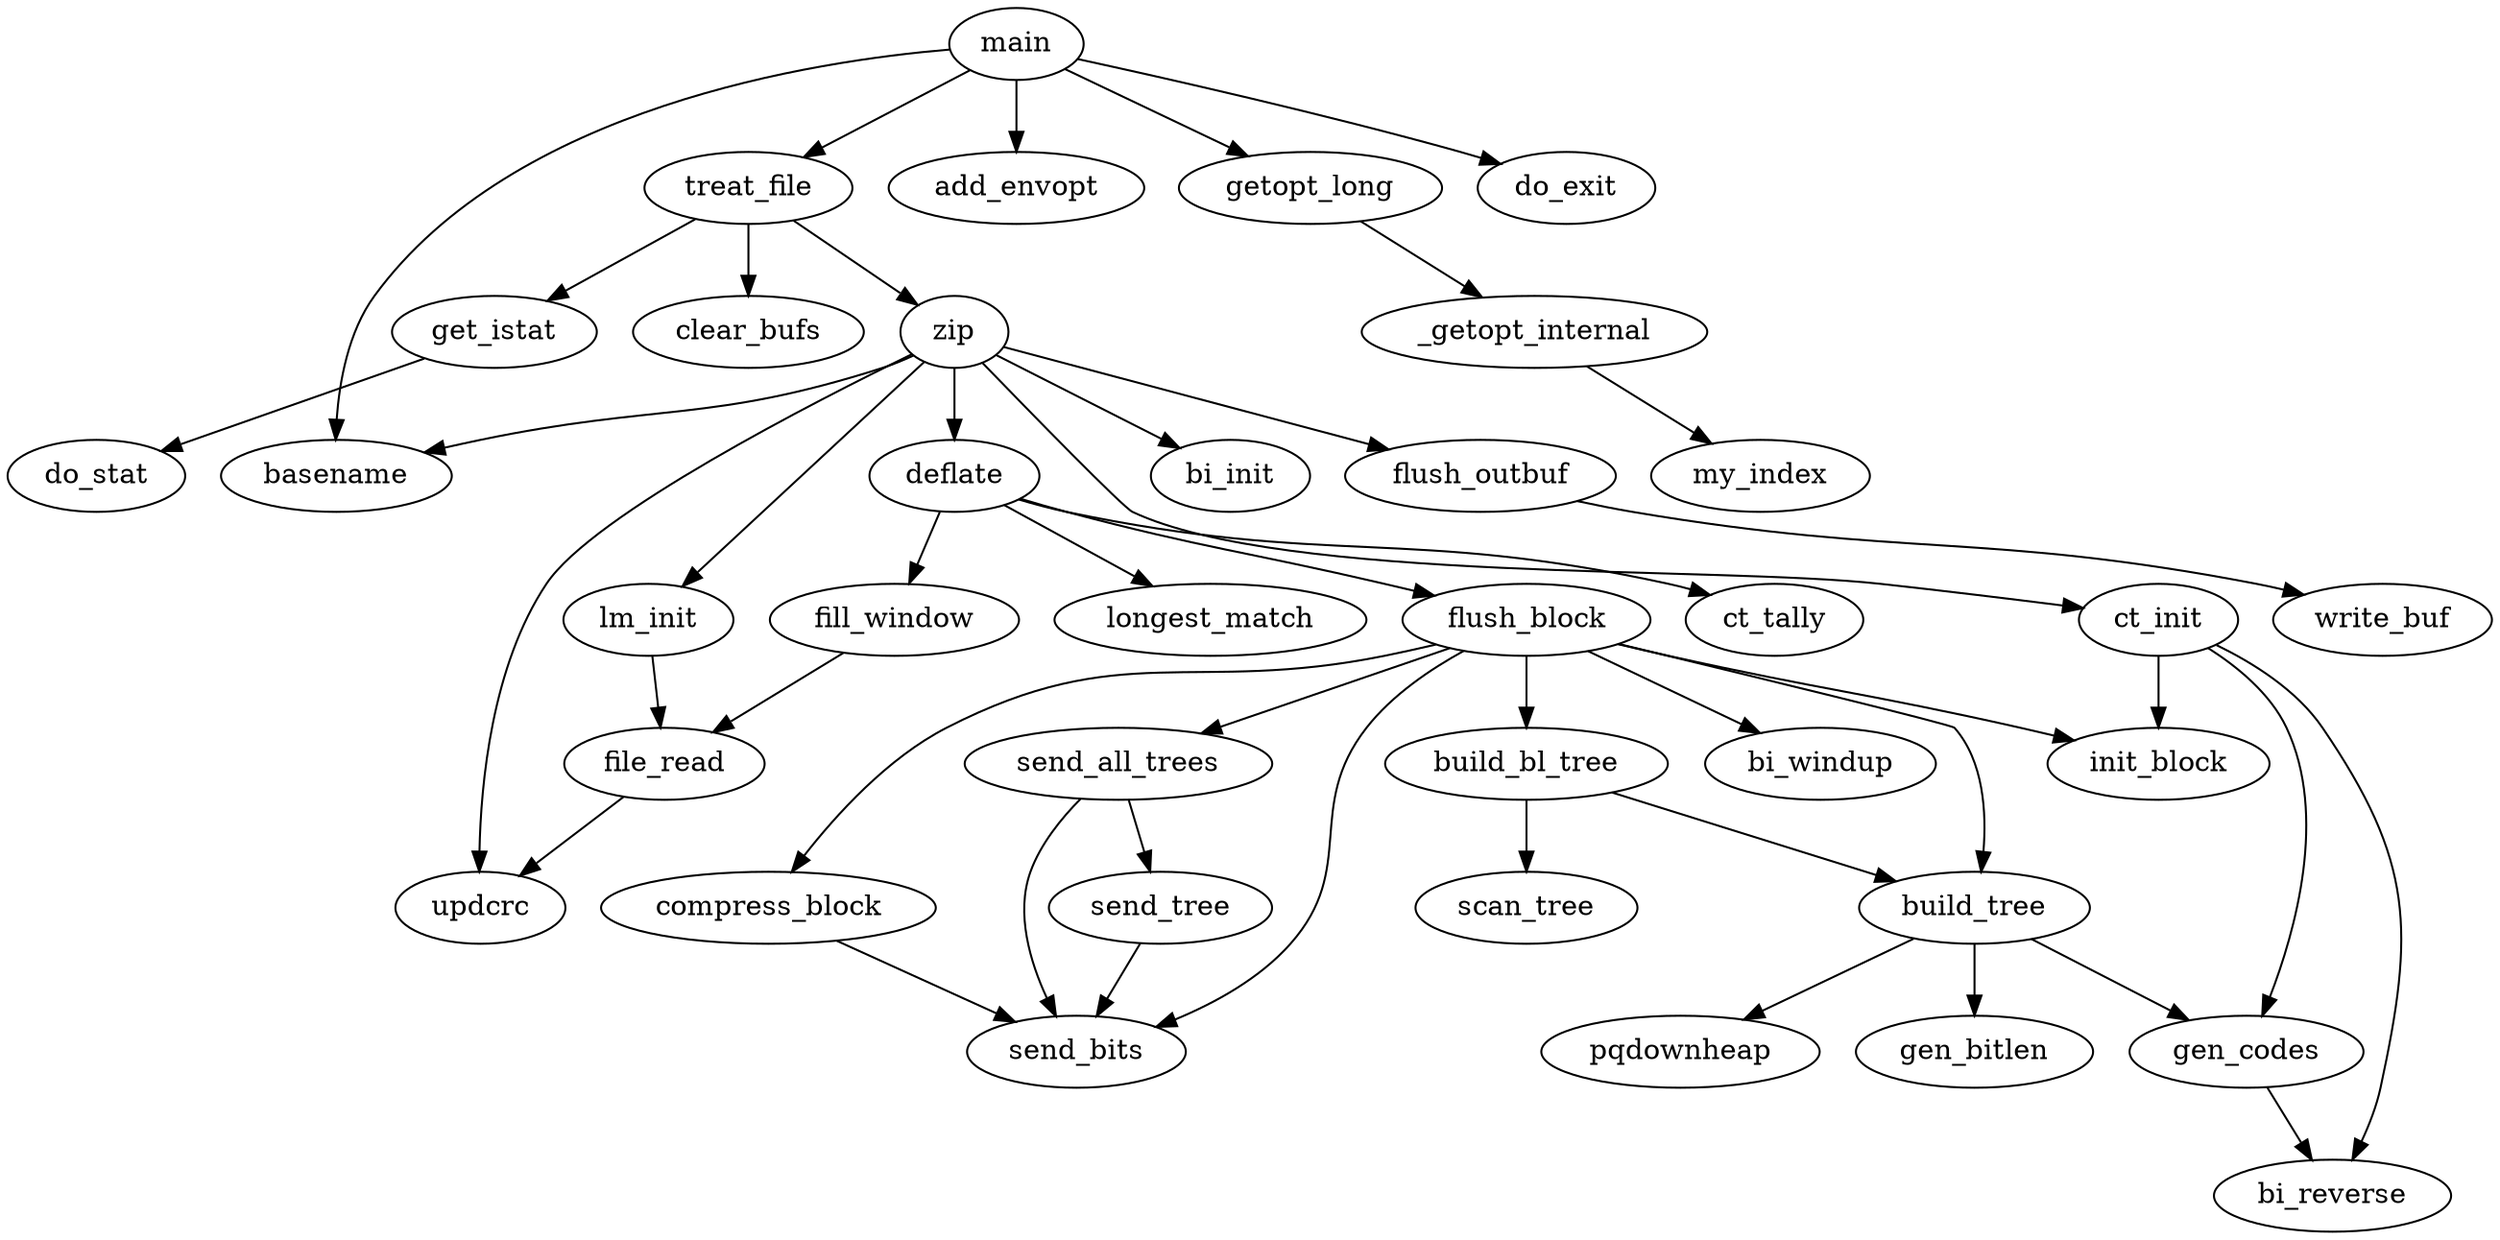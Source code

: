 strict digraph G {
main -> basename;
main -> add_envopt;
main -> getopt_long;
getopt_long -> _getopt_internal;
_getopt_internal -> my_index;
main -> getopt_long;
getopt_long -> _getopt_internal;
main -> treat_file;
treat_file -> get_istat;
get_istat -> do_stat;
treat_file -> clear_bufs;
treat_file -> zip;
zip -> updcrc;
zip -> bi_init;
zip -> ct_init;
ct_init -> gen_codes;
gen_codes -> bi_reverse;
gen_codes -> bi_reverse;
gen_codes -> bi_reverse;
gen_codes -> bi_reverse;
gen_codes -> bi_reverse;
gen_codes -> bi_reverse;
gen_codes -> bi_reverse;
gen_codes -> bi_reverse;
gen_codes -> bi_reverse;
gen_codes -> bi_reverse;
gen_codes -> bi_reverse;
gen_codes -> bi_reverse;
gen_codes -> bi_reverse;
gen_codes -> bi_reverse;
gen_codes -> bi_reverse;
gen_codes -> bi_reverse;
gen_codes -> bi_reverse;
gen_codes -> bi_reverse;
gen_codes -> bi_reverse;
gen_codes -> bi_reverse;
gen_codes -> bi_reverse;
gen_codes -> bi_reverse;
gen_codes -> bi_reverse;
gen_codes -> bi_reverse;
gen_codes -> bi_reverse;
gen_codes -> bi_reverse;
gen_codes -> bi_reverse;
gen_codes -> bi_reverse;
gen_codes -> bi_reverse;
gen_codes -> bi_reverse;
gen_codes -> bi_reverse;
gen_codes -> bi_reverse;
gen_codes -> bi_reverse;
gen_codes -> bi_reverse;
gen_codes -> bi_reverse;
gen_codes -> bi_reverse;
gen_codes -> bi_reverse;
gen_codes -> bi_reverse;
gen_codes -> bi_reverse;
gen_codes -> bi_reverse;
gen_codes -> bi_reverse;
gen_codes -> bi_reverse;
gen_codes -> bi_reverse;
gen_codes -> bi_reverse;
gen_codes -> bi_reverse;
gen_codes -> bi_reverse;
gen_codes -> bi_reverse;
gen_codes -> bi_reverse;
gen_codes -> bi_reverse;
gen_codes -> bi_reverse;
gen_codes -> bi_reverse;
gen_codes -> bi_reverse;
gen_codes -> bi_reverse;
gen_codes -> bi_reverse;
gen_codes -> bi_reverse;
gen_codes -> bi_reverse;
gen_codes -> bi_reverse;
gen_codes -> bi_reverse;
gen_codes -> bi_reverse;
gen_codes -> bi_reverse;
gen_codes -> bi_reverse;
gen_codes -> bi_reverse;
gen_codes -> bi_reverse;
gen_codes -> bi_reverse;
gen_codes -> bi_reverse;
gen_codes -> bi_reverse;
gen_codes -> bi_reverse;
gen_codes -> bi_reverse;
gen_codes -> bi_reverse;
gen_codes -> bi_reverse;
gen_codes -> bi_reverse;
gen_codes -> bi_reverse;
gen_codes -> bi_reverse;
gen_codes -> bi_reverse;
gen_codes -> bi_reverse;
gen_codes -> bi_reverse;
gen_codes -> bi_reverse;
gen_codes -> bi_reverse;
gen_codes -> bi_reverse;
gen_codes -> bi_reverse;
gen_codes -> bi_reverse;
gen_codes -> bi_reverse;
gen_codes -> bi_reverse;
gen_codes -> bi_reverse;
gen_codes -> bi_reverse;
gen_codes -> bi_reverse;
gen_codes -> bi_reverse;
gen_codes -> bi_reverse;
gen_codes -> bi_reverse;
gen_codes -> bi_reverse;
gen_codes -> bi_reverse;
gen_codes -> bi_reverse;
gen_codes -> bi_reverse;
gen_codes -> bi_reverse;
gen_codes -> bi_reverse;
gen_codes -> bi_reverse;
gen_codes -> bi_reverse;
gen_codes -> bi_reverse;
gen_codes -> bi_reverse;
gen_codes -> bi_reverse;
gen_codes -> bi_reverse;
gen_codes -> bi_reverse;
gen_codes -> bi_reverse;
gen_codes -> bi_reverse;
gen_codes -> bi_reverse;
gen_codes -> bi_reverse;
gen_codes -> bi_reverse;
gen_codes -> bi_reverse;
gen_codes -> bi_reverse;
gen_codes -> bi_reverse;
gen_codes -> bi_reverse;
gen_codes -> bi_reverse;
gen_codes -> bi_reverse;
gen_codes -> bi_reverse;
gen_codes -> bi_reverse;
gen_codes -> bi_reverse;
gen_codes -> bi_reverse;
gen_codes -> bi_reverse;
gen_codes -> bi_reverse;
gen_codes -> bi_reverse;
gen_codes -> bi_reverse;
gen_codes -> bi_reverse;
gen_codes -> bi_reverse;
gen_codes -> bi_reverse;
gen_codes -> bi_reverse;
gen_codes -> bi_reverse;
gen_codes -> bi_reverse;
gen_codes -> bi_reverse;
gen_codes -> bi_reverse;
gen_codes -> bi_reverse;
gen_codes -> bi_reverse;
gen_codes -> bi_reverse;
gen_codes -> bi_reverse;
gen_codes -> bi_reverse;
gen_codes -> bi_reverse;
gen_codes -> bi_reverse;
gen_codes -> bi_reverse;
gen_codes -> bi_reverse;
gen_codes -> bi_reverse;
gen_codes -> bi_reverse;
gen_codes -> bi_reverse;
gen_codes -> bi_reverse;
gen_codes -> bi_reverse;
gen_codes -> bi_reverse;
gen_codes -> bi_reverse;
gen_codes -> bi_reverse;
gen_codes -> bi_reverse;
gen_codes -> bi_reverse;
gen_codes -> bi_reverse;
gen_codes -> bi_reverse;
gen_codes -> bi_reverse;
gen_codes -> bi_reverse;
gen_codes -> bi_reverse;
gen_codes -> bi_reverse;
gen_codes -> bi_reverse;
gen_codes -> bi_reverse;
gen_codes -> bi_reverse;
gen_codes -> bi_reverse;
gen_codes -> bi_reverse;
gen_codes -> bi_reverse;
gen_codes -> bi_reverse;
gen_codes -> bi_reverse;
gen_codes -> bi_reverse;
gen_codes -> bi_reverse;
gen_codes -> bi_reverse;
gen_codes -> bi_reverse;
gen_codes -> bi_reverse;
gen_codes -> bi_reverse;
gen_codes -> bi_reverse;
gen_codes -> bi_reverse;
gen_codes -> bi_reverse;
gen_codes -> bi_reverse;
gen_codes -> bi_reverse;
gen_codes -> bi_reverse;
gen_codes -> bi_reverse;
gen_codes -> bi_reverse;
gen_codes -> bi_reverse;
gen_codes -> bi_reverse;
gen_codes -> bi_reverse;
gen_codes -> bi_reverse;
gen_codes -> bi_reverse;
gen_codes -> bi_reverse;
gen_codes -> bi_reverse;
gen_codes -> bi_reverse;
gen_codes -> bi_reverse;
gen_codes -> bi_reverse;
gen_codes -> bi_reverse;
gen_codes -> bi_reverse;
gen_codes -> bi_reverse;
gen_codes -> bi_reverse;
gen_codes -> bi_reverse;
gen_codes -> bi_reverse;
gen_codes -> bi_reverse;
gen_codes -> bi_reverse;
gen_codes -> bi_reverse;
gen_codes -> bi_reverse;
gen_codes -> bi_reverse;
gen_codes -> bi_reverse;
gen_codes -> bi_reverse;
gen_codes -> bi_reverse;
gen_codes -> bi_reverse;
gen_codes -> bi_reverse;
gen_codes -> bi_reverse;
gen_codes -> bi_reverse;
gen_codes -> bi_reverse;
gen_codes -> bi_reverse;
gen_codes -> bi_reverse;
gen_codes -> bi_reverse;
gen_codes -> bi_reverse;
gen_codes -> bi_reverse;
gen_codes -> bi_reverse;
gen_codes -> bi_reverse;
gen_codes -> bi_reverse;
gen_codes -> bi_reverse;
gen_codes -> bi_reverse;
gen_codes -> bi_reverse;
gen_codes -> bi_reverse;
gen_codes -> bi_reverse;
gen_codes -> bi_reverse;
gen_codes -> bi_reverse;
gen_codes -> bi_reverse;
gen_codes -> bi_reverse;
gen_codes -> bi_reverse;
gen_codes -> bi_reverse;
gen_codes -> bi_reverse;
gen_codes -> bi_reverse;
gen_codes -> bi_reverse;
gen_codes -> bi_reverse;
gen_codes -> bi_reverse;
gen_codes -> bi_reverse;
gen_codes -> bi_reverse;
gen_codes -> bi_reverse;
gen_codes -> bi_reverse;
gen_codes -> bi_reverse;
gen_codes -> bi_reverse;
gen_codes -> bi_reverse;
gen_codes -> bi_reverse;
gen_codes -> bi_reverse;
gen_codes -> bi_reverse;
gen_codes -> bi_reverse;
gen_codes -> bi_reverse;
gen_codes -> bi_reverse;
gen_codes -> bi_reverse;
gen_codes -> bi_reverse;
gen_codes -> bi_reverse;
gen_codes -> bi_reverse;
gen_codes -> bi_reverse;
gen_codes -> bi_reverse;
gen_codes -> bi_reverse;
gen_codes -> bi_reverse;
gen_codes -> bi_reverse;
gen_codes -> bi_reverse;
gen_codes -> bi_reverse;
gen_codes -> bi_reverse;
gen_codes -> bi_reverse;
gen_codes -> bi_reverse;
gen_codes -> bi_reverse;
gen_codes -> bi_reverse;
gen_codes -> bi_reverse;
gen_codes -> bi_reverse;
gen_codes -> bi_reverse;
gen_codes -> bi_reverse;
gen_codes -> bi_reverse;
gen_codes -> bi_reverse;
gen_codes -> bi_reverse;
gen_codes -> bi_reverse;
gen_codes -> bi_reverse;
gen_codes -> bi_reverse;
gen_codes -> bi_reverse;
gen_codes -> bi_reverse;
gen_codes -> bi_reverse;
gen_codes -> bi_reverse;
gen_codes -> bi_reverse;
gen_codes -> bi_reverse;
gen_codes -> bi_reverse;
gen_codes -> bi_reverse;
gen_codes -> bi_reverse;
gen_codes -> bi_reverse;
gen_codes -> bi_reverse;
gen_codes -> bi_reverse;
gen_codes -> bi_reverse;
gen_codes -> bi_reverse;
gen_codes -> bi_reverse;
gen_codes -> bi_reverse;
gen_codes -> bi_reverse;
gen_codes -> bi_reverse;
gen_codes -> bi_reverse;
gen_codes -> bi_reverse;
ct_init -> bi_reverse;
ct_init -> bi_reverse;
ct_init -> bi_reverse;
ct_init -> bi_reverse;
ct_init -> bi_reverse;
ct_init -> bi_reverse;
ct_init -> bi_reverse;
ct_init -> bi_reverse;
ct_init -> bi_reverse;
ct_init -> bi_reverse;
ct_init -> bi_reverse;
ct_init -> bi_reverse;
ct_init -> bi_reverse;
ct_init -> bi_reverse;
ct_init -> bi_reverse;
ct_init -> bi_reverse;
ct_init -> bi_reverse;
ct_init -> bi_reverse;
ct_init -> bi_reverse;
ct_init -> bi_reverse;
ct_init -> bi_reverse;
ct_init -> bi_reverse;
ct_init -> bi_reverse;
ct_init -> bi_reverse;
ct_init -> bi_reverse;
ct_init -> bi_reverse;
ct_init -> bi_reverse;
ct_init -> bi_reverse;
ct_init -> bi_reverse;
ct_init -> bi_reverse;
ct_init -> init_block;
zip -> lm_init;
lm_init -> file_read;
file_read -> updcrc;
zip -> basename;
zip -> deflate;
deflate -> ct_tally;
deflate -> ct_tally;
deflate -> ct_tally;
deflate -> ct_tally;
deflate -> ct_tally;
deflate -> ct_tally;
deflate -> ct_tally;
deflate -> ct_tally;
deflate -> ct_tally;
deflate -> ct_tally;
deflate -> ct_tally;
deflate -> ct_tally;
deflate -> ct_tally;
deflate -> ct_tally;
deflate -> ct_tally;
deflate -> ct_tally;
deflate -> ct_tally;
deflate -> ct_tally;
deflate -> ct_tally;
deflate -> ct_tally;
deflate -> ct_tally;
deflate -> ct_tally;
deflate -> ct_tally;
deflate -> ct_tally;
deflate -> ct_tally;
deflate -> ct_tally;
deflate -> ct_tally;
deflate -> ct_tally;
deflate -> ct_tally;
deflate -> ct_tally;
deflate -> ct_tally;
deflate -> ct_tally;
deflate -> ct_tally;
deflate -> ct_tally;
deflate -> ct_tally;
deflate -> ct_tally;
deflate -> ct_tally;
deflate -> ct_tally;
deflate -> ct_tally;
deflate -> ct_tally;
deflate -> ct_tally;
deflate -> longest_match;
deflate -> ct_tally;
deflate -> longest_match;
deflate -> ct_tally;
deflate -> ct_tally;
deflate -> longest_match;
deflate -> ct_tally;
deflate -> longest_match;
deflate -> ct_tally;
deflate -> ct_tally;
deflate -> ct_tally;
deflate -> longest_match;
deflate -> ct_tally;
deflate -> longest_match;
deflate -> ct_tally;
deflate -> longest_match;
deflate -> ct_tally;
deflate -> longest_match;
deflate -> ct_tally;
deflate -> ct_tally;
deflate -> ct_tally;
deflate -> longest_match;
deflate -> ct_tally;
deflate -> longest_match;
deflate -> ct_tally;
deflate -> longest_match;
deflate -> ct_tally;
deflate -> ct_tally;
deflate -> ct_tally;
deflate -> ct_tally;
deflate -> ct_tally;
deflate -> ct_tally;
deflate -> longest_match;
deflate -> ct_tally;
deflate -> longest_match;
deflate -> ct_tally;
deflate -> ct_tally;
deflate -> ct_tally;
deflate -> ct_tally;
deflate -> longest_match;
deflate -> ct_tally;
deflate -> ct_tally;
deflate -> longest_match;
deflate -> longest_match;
deflate -> ct_tally;
deflate -> ct_tally;
deflate -> longest_match;
deflate -> ct_tally;
deflate -> longest_match;
deflate -> ct_tally;
deflate -> ct_tally;
deflate -> ct_tally;
deflate -> ct_tally;
deflate -> ct_tally;
deflate -> ct_tally;
deflate -> ct_tally;
deflate -> ct_tally;
deflate -> longest_match;
deflate -> ct_tally;
deflate -> longest_match;
deflate -> ct_tally;
deflate -> longest_match;
deflate -> longest_match;
deflate -> ct_tally;
deflate -> longest_match;
deflate -> longest_match;
deflate -> ct_tally;
deflate -> longest_match;
deflate -> longest_match;
deflate -> ct_tally;
deflate -> longest_match;
deflate -> ct_tally;
deflate -> ct_tally;
deflate -> ct_tally;
deflate -> fill_window;
fill_window -> file_read;
deflate -> ct_tally;
deflate -> ct_tally;
deflate -> ct_tally;
deflate -> ct_tally;
deflate -> ct_tally;
deflate -> ct_tally;
deflate -> ct_tally;
deflate -> ct_tally;
deflate -> longest_match;
deflate -> ct_tally;
deflate -> ct_tally;
deflate -> longest_match;
deflate -> ct_tally;
deflate -> ct_tally;
deflate -> ct_tally;
deflate -> longest_match;
deflate -> ct_tally;
deflate -> longest_match;
deflate -> ct_tally;
deflate -> longest_match;
deflate -> longest_match;
deflate -> ct_tally;
deflate -> longest_match;
deflate -> ct_tally;
deflate -> longest_match;
deflate -> longest_match;
deflate -> ct_tally;
deflate -> longest_match;
deflate -> longest_match;
deflate -> ct_tally;
deflate -> longest_match;
deflate -> longest_match;
deflate -> ct_tally;
deflate -> longest_match;
deflate -> ct_tally;
deflate -> longest_match;
deflate -> ct_tally;
deflate -> longest_match;
deflate -> longest_match;
deflate -> ct_tally;
deflate -> longest_match;
deflate -> longest_match;
deflate -> ct_tally;
deflate -> longest_match;
deflate -> ct_tally;
deflate -> longest_match;
deflate -> longest_match;
deflate -> ct_tally;
deflate -> longest_match;
deflate -> ct_tally;
deflate -> longest_match;
deflate -> longest_match;
deflate -> ct_tally;
deflate -> longest_match;
deflate -> ct_tally;
deflate -> longest_match;
deflate -> longest_match;
deflate -> ct_tally;
deflate -> longest_match;
deflate -> longest_match;
deflate -> ct_tally;
deflate -> ct_tally;
deflate -> longest_match;
deflate -> ct_tally;
deflate -> longest_match;
deflate -> ct_tally;
deflate -> longest_match;
deflate -> ct_tally;
deflate -> longest_match;
deflate -> ct_tally;
deflate -> longest_match;
deflate -> longest_match;
deflate -> ct_tally;
deflate -> longest_match;
deflate -> longest_match;
deflate -> ct_tally;
deflate -> longest_match;
deflate -> ct_tally;
deflate -> longest_match;
deflate -> ct_tally;
deflate -> ct_tally;
deflate -> longest_match;
deflate -> longest_match;
deflate -> ct_tally;
deflate -> flush_block;
flush_block -> build_tree;
build_tree -> pqdownheap;
build_tree -> pqdownheap;
build_tree -> pqdownheap;
build_tree -> pqdownheap;
build_tree -> pqdownheap;
build_tree -> pqdownheap;
build_tree -> pqdownheap;
build_tree -> pqdownheap;
build_tree -> pqdownheap;
build_tree -> pqdownheap;
build_tree -> pqdownheap;
build_tree -> pqdownheap;
build_tree -> pqdownheap;
build_tree -> pqdownheap;
build_tree -> pqdownheap;
build_tree -> pqdownheap;
build_tree -> pqdownheap;
build_tree -> pqdownheap;
build_tree -> pqdownheap;
build_tree -> pqdownheap;
build_tree -> pqdownheap;
build_tree -> pqdownheap;
build_tree -> pqdownheap;
build_tree -> pqdownheap;
build_tree -> pqdownheap;
build_tree -> pqdownheap;
build_tree -> pqdownheap;
build_tree -> pqdownheap;
build_tree -> pqdownheap;
build_tree -> pqdownheap;
build_tree -> pqdownheap;
build_tree -> pqdownheap;
build_tree -> pqdownheap;
build_tree -> pqdownheap;
build_tree -> pqdownheap;
build_tree -> pqdownheap;
build_tree -> pqdownheap;
build_tree -> pqdownheap;
build_tree -> pqdownheap;
build_tree -> pqdownheap;
build_tree -> pqdownheap;
build_tree -> pqdownheap;
build_tree -> pqdownheap;
build_tree -> pqdownheap;
build_tree -> pqdownheap;
build_tree -> pqdownheap;
build_tree -> pqdownheap;
build_tree -> pqdownheap;
build_tree -> pqdownheap;
build_tree -> pqdownheap;
build_tree -> pqdownheap;
build_tree -> pqdownheap;
build_tree -> pqdownheap;
build_tree -> pqdownheap;
build_tree -> pqdownheap;
build_tree -> pqdownheap;
build_tree -> pqdownheap;
build_tree -> pqdownheap;
build_tree -> pqdownheap;
build_tree -> pqdownheap;
build_tree -> pqdownheap;
build_tree -> pqdownheap;
build_tree -> pqdownheap;
build_tree -> pqdownheap;
build_tree -> pqdownheap;
build_tree -> pqdownheap;
build_tree -> pqdownheap;
build_tree -> pqdownheap;
build_tree -> pqdownheap;
build_tree -> pqdownheap;
build_tree -> pqdownheap;
build_tree -> pqdownheap;
build_tree -> pqdownheap;
build_tree -> pqdownheap;
build_tree -> pqdownheap;
build_tree -> pqdownheap;
build_tree -> pqdownheap;
build_tree -> pqdownheap;
build_tree -> pqdownheap;
build_tree -> pqdownheap;
build_tree -> pqdownheap;
build_tree -> pqdownheap;
build_tree -> pqdownheap;
build_tree -> pqdownheap;
build_tree -> pqdownheap;
build_tree -> pqdownheap;
build_tree -> pqdownheap;
build_tree -> pqdownheap;
build_tree -> pqdownheap;
build_tree -> pqdownheap;
build_tree -> pqdownheap;
build_tree -> pqdownheap;
build_tree -> pqdownheap;
build_tree -> pqdownheap;
build_tree -> pqdownheap;
build_tree -> pqdownheap;
build_tree -> pqdownheap;
build_tree -> pqdownheap;
build_tree -> pqdownheap;
build_tree -> pqdownheap;
build_tree -> pqdownheap;
build_tree -> pqdownheap;
build_tree -> pqdownheap;
build_tree -> pqdownheap;
build_tree -> pqdownheap;
build_tree -> pqdownheap;
build_tree -> pqdownheap;
build_tree -> pqdownheap;
build_tree -> pqdownheap;
build_tree -> pqdownheap;
build_tree -> pqdownheap;
build_tree -> pqdownheap;
build_tree -> pqdownheap;
build_tree -> pqdownheap;
build_tree -> pqdownheap;
build_tree -> pqdownheap;
build_tree -> pqdownheap;
build_tree -> pqdownheap;
build_tree -> pqdownheap;
build_tree -> pqdownheap;
build_tree -> pqdownheap;
build_tree -> pqdownheap;
build_tree -> pqdownheap;
build_tree -> pqdownheap;
build_tree -> pqdownheap;
build_tree -> pqdownheap;
build_tree -> pqdownheap;
build_tree -> pqdownheap;
build_tree -> pqdownheap;
build_tree -> pqdownheap;
build_tree -> pqdownheap;
build_tree -> pqdownheap;
build_tree -> pqdownheap;
build_tree -> pqdownheap;
build_tree -> pqdownheap;
build_tree -> pqdownheap;
build_tree -> pqdownheap;
build_tree -> pqdownheap;
build_tree -> pqdownheap;
build_tree -> pqdownheap;
build_tree -> gen_bitlen;
build_tree -> gen_codes;
gen_codes -> bi_reverse;
gen_codes -> bi_reverse;
gen_codes -> bi_reverse;
gen_codes -> bi_reverse;
gen_codes -> bi_reverse;
gen_codes -> bi_reverse;
gen_codes -> bi_reverse;
gen_codes -> bi_reverse;
gen_codes -> bi_reverse;
gen_codes -> bi_reverse;
gen_codes -> bi_reverse;
gen_codes -> bi_reverse;
gen_codes -> bi_reverse;
gen_codes -> bi_reverse;
gen_codes -> bi_reverse;
gen_codes -> bi_reverse;
gen_codes -> bi_reverse;
gen_codes -> bi_reverse;
gen_codes -> bi_reverse;
gen_codes -> bi_reverse;
gen_codes -> bi_reverse;
gen_codes -> bi_reverse;
gen_codes -> bi_reverse;
gen_codes -> bi_reverse;
gen_codes -> bi_reverse;
gen_codes -> bi_reverse;
gen_codes -> bi_reverse;
gen_codes -> bi_reverse;
gen_codes -> bi_reverse;
gen_codes -> bi_reverse;
gen_codes -> bi_reverse;
gen_codes -> bi_reverse;
gen_codes -> bi_reverse;
gen_codes -> bi_reverse;
gen_codes -> bi_reverse;
gen_codes -> bi_reverse;
gen_codes -> bi_reverse;
gen_codes -> bi_reverse;
gen_codes -> bi_reverse;
gen_codes -> bi_reverse;
gen_codes -> bi_reverse;
gen_codes -> bi_reverse;
gen_codes -> bi_reverse;
gen_codes -> bi_reverse;
gen_codes -> bi_reverse;
gen_codes -> bi_reverse;
gen_codes -> bi_reverse;
gen_codes -> bi_reverse;
gen_codes -> bi_reverse;
gen_codes -> bi_reverse;
gen_codes -> bi_reverse;
gen_codes -> bi_reverse;
gen_codes -> bi_reverse;
gen_codes -> bi_reverse;
gen_codes -> bi_reverse;
gen_codes -> bi_reverse;
gen_codes -> bi_reverse;
flush_block -> build_tree;
build_tree -> pqdownheap;
build_tree -> pqdownheap;
build_tree -> pqdownheap;
build_tree -> pqdownheap;
build_tree -> pqdownheap;
build_tree -> pqdownheap;
build_tree -> pqdownheap;
build_tree -> pqdownheap;
build_tree -> pqdownheap;
build_tree -> pqdownheap;
build_tree -> pqdownheap;
build_tree -> pqdownheap;
build_tree -> pqdownheap;
build_tree -> pqdownheap;
build_tree -> pqdownheap;
build_tree -> pqdownheap;
build_tree -> pqdownheap;
build_tree -> pqdownheap;
build_tree -> pqdownheap;
build_tree -> pqdownheap;
build_tree -> pqdownheap;
build_tree -> pqdownheap;
build_tree -> pqdownheap;
build_tree -> pqdownheap;
build_tree -> pqdownheap;
build_tree -> pqdownheap;
build_tree -> pqdownheap;
build_tree -> pqdownheap;
build_tree -> pqdownheap;
build_tree -> pqdownheap;
build_tree -> gen_bitlen;
build_tree -> gen_codes;
gen_codes -> bi_reverse;
gen_codes -> bi_reverse;
gen_codes -> bi_reverse;
gen_codes -> bi_reverse;
gen_codes -> bi_reverse;
gen_codes -> bi_reverse;
gen_codes -> bi_reverse;
gen_codes -> bi_reverse;
gen_codes -> bi_reverse;
gen_codes -> bi_reverse;
gen_codes -> bi_reverse;
gen_codes -> bi_reverse;
gen_codes -> bi_reverse;
flush_block -> build_bl_tree;
build_bl_tree -> scan_tree;
build_bl_tree -> scan_tree;
build_bl_tree -> build_tree;
build_tree -> pqdownheap;
build_tree -> pqdownheap;
build_tree -> pqdownheap;
build_tree -> pqdownheap;
build_tree -> pqdownheap;
build_tree -> pqdownheap;
build_tree -> pqdownheap;
build_tree -> pqdownheap;
build_tree -> pqdownheap;
build_tree -> pqdownheap;
build_tree -> pqdownheap;
build_tree -> pqdownheap;
build_tree -> pqdownheap;
build_tree -> pqdownheap;
build_tree -> pqdownheap;
build_tree -> pqdownheap;
build_tree -> pqdownheap;
build_tree -> pqdownheap;
build_tree -> pqdownheap;
build_tree -> pqdownheap;
build_tree -> gen_bitlen;
build_tree -> gen_codes;
gen_codes -> bi_reverse;
gen_codes -> bi_reverse;
gen_codes -> bi_reverse;
gen_codes -> bi_reverse;
gen_codes -> bi_reverse;
gen_codes -> bi_reverse;
gen_codes -> bi_reverse;
gen_codes -> bi_reverse;
gen_codes -> bi_reverse;
flush_block -> send_bits;
flush_block -> send_all_trees;
send_all_trees -> send_bits;
send_all_trees -> send_bits;
send_all_trees -> send_bits;
send_all_trees -> send_bits;
send_all_trees -> send_bits;
send_all_trees -> send_bits;
send_all_trees -> send_bits;
send_all_trees -> send_bits;
send_all_trees -> send_bits;
send_all_trees -> send_bits;
send_all_trees -> send_bits;
send_all_trees -> send_bits;
send_all_trees -> send_bits;
send_all_trees -> send_bits;
send_all_trees -> send_bits;
send_all_trees -> send_bits;
send_all_trees -> send_bits;
send_all_trees -> send_bits;
send_all_trees -> send_bits;
send_all_trees -> send_tree;
send_tree -> send_bits;
send_tree -> send_bits;
send_tree -> send_bits;
send_tree -> send_bits;
send_tree -> send_bits;
send_tree -> send_bits;
send_tree -> send_bits;
send_tree -> send_bits;
send_tree -> send_bits;
send_tree -> send_bits;
send_tree -> send_bits;
send_tree -> send_bits;
send_tree -> send_bits;
send_tree -> send_bits;
send_tree -> send_bits;
send_tree -> send_bits;
send_tree -> send_bits;
send_tree -> send_bits;
send_tree -> send_bits;
send_tree -> send_bits;
send_tree -> send_bits;
send_tree -> send_bits;
send_tree -> send_bits;
send_tree -> send_bits;
send_tree -> send_bits;
send_tree -> send_bits;
send_tree -> send_bits;
send_tree -> send_bits;
send_tree -> send_bits;
send_tree -> send_bits;
send_tree -> send_bits;
send_tree -> send_bits;
send_tree -> send_bits;
send_tree -> send_bits;
send_tree -> send_bits;
send_tree -> send_bits;
send_tree -> send_bits;
send_tree -> send_bits;
send_tree -> send_bits;
send_tree -> send_bits;
send_tree -> send_bits;
send_tree -> send_bits;
send_tree -> send_bits;
send_tree -> send_bits;
send_tree -> send_bits;
send_tree -> send_bits;
send_tree -> send_bits;
send_tree -> send_bits;
send_tree -> send_bits;
send_tree -> send_bits;
send_tree -> send_bits;
send_tree -> send_bits;
send_tree -> send_bits;
send_tree -> send_bits;
send_tree -> send_bits;
send_tree -> send_bits;
send_tree -> send_bits;
send_tree -> send_bits;
send_tree -> send_bits;
send_tree -> send_bits;
send_tree -> send_bits;
send_tree -> send_bits;
send_tree -> send_bits;
send_tree -> send_bits;
send_tree -> send_bits;
send_tree -> send_bits;
send_tree -> send_bits;
send_tree -> send_bits;
send_tree -> send_bits;
send_tree -> send_bits;
send_tree -> send_bits;
send_tree -> send_bits;
send_tree -> send_bits;
send_tree -> send_bits;
send_tree -> send_bits;
send_tree -> send_bits;
send_tree -> send_bits;
send_tree -> send_bits;
send_tree -> send_bits;
send_tree -> send_bits;
send_tree -> send_bits;
send_tree -> send_bits;
send_tree -> send_bits;
send_tree -> send_bits;
send_all_trees -> send_tree;
send_tree -> send_bits;
send_tree -> send_bits;
send_tree -> send_bits;
send_tree -> send_bits;
send_tree -> send_bits;
send_tree -> send_bits;
send_tree -> send_bits;
send_tree -> send_bits;
send_tree -> send_bits;
send_tree -> send_bits;
send_tree -> send_bits;
send_tree -> send_bits;
send_tree -> send_bits;
send_tree -> send_bits;
send_tree -> send_bits;
flush_block -> compress_block;
compress_block -> send_bits;
compress_block -> send_bits;
compress_block -> send_bits;
compress_block -> send_bits;
compress_block -> send_bits;
compress_block -> send_bits;
compress_block -> send_bits;
compress_block -> send_bits;
compress_block -> send_bits;
compress_block -> send_bits;
compress_block -> send_bits;
compress_block -> send_bits;
compress_block -> send_bits;
compress_block -> send_bits;
compress_block -> send_bits;
compress_block -> send_bits;
compress_block -> send_bits;
compress_block -> send_bits;
compress_block -> send_bits;
compress_block -> send_bits;
compress_block -> send_bits;
compress_block -> send_bits;
compress_block -> send_bits;
compress_block -> send_bits;
compress_block -> send_bits;
compress_block -> send_bits;
compress_block -> send_bits;
compress_block -> send_bits;
compress_block -> send_bits;
compress_block -> send_bits;
compress_block -> send_bits;
compress_block -> send_bits;
compress_block -> send_bits;
compress_block -> send_bits;
compress_block -> send_bits;
compress_block -> send_bits;
compress_block -> send_bits;
compress_block -> send_bits;
compress_block -> send_bits;
compress_block -> send_bits;
compress_block -> send_bits;
compress_block -> send_bits;
compress_block -> send_bits;
compress_block -> send_bits;
compress_block -> send_bits;
compress_block -> send_bits;
compress_block -> send_bits;
compress_block -> send_bits;
compress_block -> send_bits;
compress_block -> send_bits;
compress_block -> send_bits;
compress_block -> send_bits;
compress_block -> send_bits;
compress_block -> send_bits;
compress_block -> send_bits;
compress_block -> send_bits;
compress_block -> send_bits;
compress_block -> send_bits;
compress_block -> send_bits;
compress_block -> send_bits;
compress_block -> send_bits;
compress_block -> send_bits;
compress_block -> send_bits;
compress_block -> send_bits;
compress_block -> send_bits;
compress_block -> send_bits;
compress_block -> send_bits;
compress_block -> send_bits;
compress_block -> send_bits;
compress_block -> send_bits;
compress_block -> send_bits;
compress_block -> send_bits;
compress_block -> send_bits;
compress_block -> send_bits;
compress_block -> send_bits;
compress_block -> send_bits;
compress_block -> send_bits;
compress_block -> send_bits;
compress_block -> send_bits;
compress_block -> send_bits;
compress_block -> send_bits;
compress_block -> send_bits;
compress_block -> send_bits;
compress_block -> send_bits;
compress_block -> send_bits;
compress_block -> send_bits;
compress_block -> send_bits;
compress_block -> send_bits;
compress_block -> send_bits;
compress_block -> send_bits;
compress_block -> send_bits;
compress_block -> send_bits;
compress_block -> send_bits;
compress_block -> send_bits;
compress_block -> send_bits;
compress_block -> send_bits;
compress_block -> send_bits;
compress_block -> send_bits;
compress_block -> send_bits;
compress_block -> send_bits;
compress_block -> send_bits;
compress_block -> send_bits;
compress_block -> send_bits;
compress_block -> send_bits;
compress_block -> send_bits;
compress_block -> send_bits;
compress_block -> send_bits;
compress_block -> send_bits;
compress_block -> send_bits;
compress_block -> send_bits;
compress_block -> send_bits;
compress_block -> send_bits;
compress_block -> send_bits;
compress_block -> send_bits;
compress_block -> send_bits;
compress_block -> send_bits;
compress_block -> send_bits;
compress_block -> send_bits;
compress_block -> send_bits;
compress_block -> send_bits;
compress_block -> send_bits;
compress_block -> send_bits;
compress_block -> send_bits;
compress_block -> send_bits;
compress_block -> send_bits;
compress_block -> send_bits;
compress_block -> send_bits;
compress_block -> send_bits;
compress_block -> send_bits;
compress_block -> send_bits;
compress_block -> send_bits;
compress_block -> send_bits;
compress_block -> send_bits;
compress_block -> send_bits;
compress_block -> send_bits;
compress_block -> send_bits;
compress_block -> send_bits;
compress_block -> send_bits;
compress_block -> send_bits;
compress_block -> send_bits;
compress_block -> send_bits;
compress_block -> send_bits;
compress_block -> send_bits;
compress_block -> send_bits;
compress_block -> send_bits;
compress_block -> send_bits;
compress_block -> send_bits;
compress_block -> send_bits;
compress_block -> send_bits;
compress_block -> send_bits;
compress_block -> send_bits;
compress_block -> send_bits;
compress_block -> send_bits;
compress_block -> send_bits;
compress_block -> send_bits;
compress_block -> send_bits;
compress_block -> send_bits;
compress_block -> send_bits;
compress_block -> send_bits;
compress_block -> send_bits;
compress_block -> send_bits;
compress_block -> send_bits;
compress_block -> send_bits;
compress_block -> send_bits;
compress_block -> send_bits;
compress_block -> send_bits;
compress_block -> send_bits;
compress_block -> send_bits;
compress_block -> send_bits;
compress_block -> send_bits;
compress_block -> send_bits;
compress_block -> send_bits;
compress_block -> send_bits;
compress_block -> send_bits;
compress_block -> send_bits;
compress_block -> send_bits;
compress_block -> send_bits;
compress_block -> send_bits;
compress_block -> send_bits;
compress_block -> send_bits;
compress_block -> send_bits;
compress_block -> send_bits;
compress_block -> send_bits;
compress_block -> send_bits;
compress_block -> send_bits;
compress_block -> send_bits;
compress_block -> send_bits;
compress_block -> send_bits;
compress_block -> send_bits;
compress_block -> send_bits;
compress_block -> send_bits;
compress_block -> send_bits;
compress_block -> send_bits;
compress_block -> send_bits;
compress_block -> send_bits;
compress_block -> send_bits;
compress_block -> send_bits;
compress_block -> send_bits;
compress_block -> send_bits;
compress_block -> send_bits;
compress_block -> send_bits;
compress_block -> send_bits;
compress_block -> send_bits;
compress_block -> send_bits;
compress_block -> send_bits;
compress_block -> send_bits;
compress_block -> send_bits;
compress_block -> send_bits;
compress_block -> send_bits;
compress_block -> send_bits;
compress_block -> send_bits;
compress_block -> send_bits;
compress_block -> send_bits;
compress_block -> send_bits;
compress_block -> send_bits;
compress_block -> send_bits;
compress_block -> send_bits;
compress_block -> send_bits;
compress_block -> send_bits;
compress_block -> send_bits;
compress_block -> send_bits;
flush_block -> init_block;
flush_block -> bi_windup;
zip -> flush_outbuf;
flush_outbuf -> write_buf;
main -> do_exit;
}
